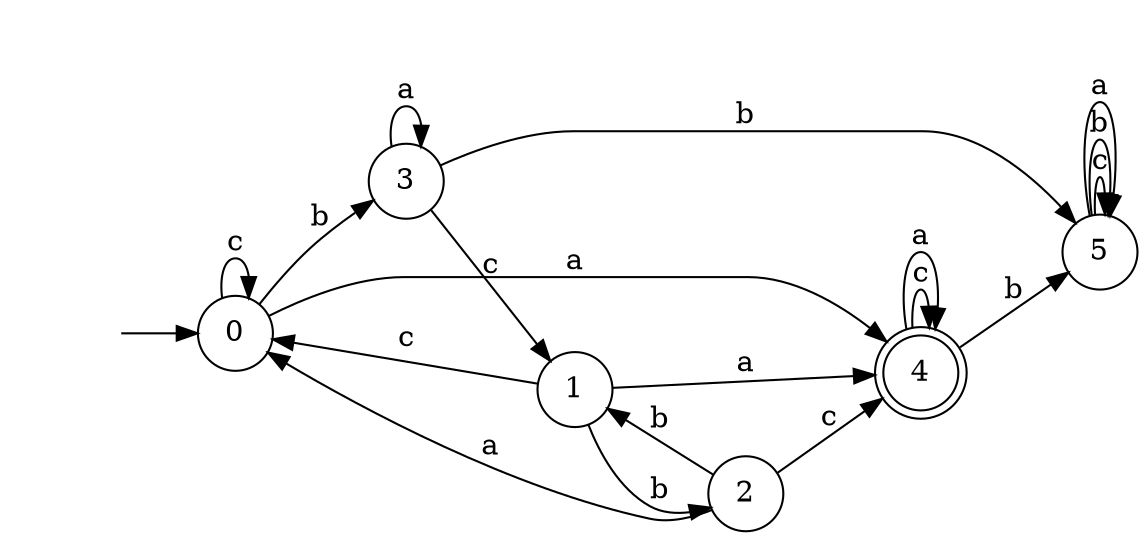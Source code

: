 digraph {
  rankdir=LR;
  0 [label="0", shape = circle];
  0 -> 0 [label="c"];
  0 -> 3 [label="b"];
  0 -> 4 [label="a"];
  1 [label="1", shape = circle];
  1 -> 0 [label="c"];
  1 -> 2 [label="b"];
  1 -> 4 [label="a"];
  2 [label="2", shape = circle];
  2 -> 4 [label="c"];
  2 -> 1 [label="b"];
  2 -> 0 [label="a"];
  3 [label="3", shape = circle];
  3 -> 1 [label="c"];
  3 -> 5 [label="b"];
  3 -> 3 [label="a"];
  4 [label="4", shape = doublecircle];
  4 -> 4 [label="c"];
  4 -> 5 [label="b"];
  4 -> 4 [label="a"];
  5 [label="5", shape = circle];
  5 -> 5 [label="c"];
  5 -> 5 [label="b"];
  5 -> 5 [label="a"];
  6 [label="", shape = plaintext];
  6 -> 0 [label=""];
}
